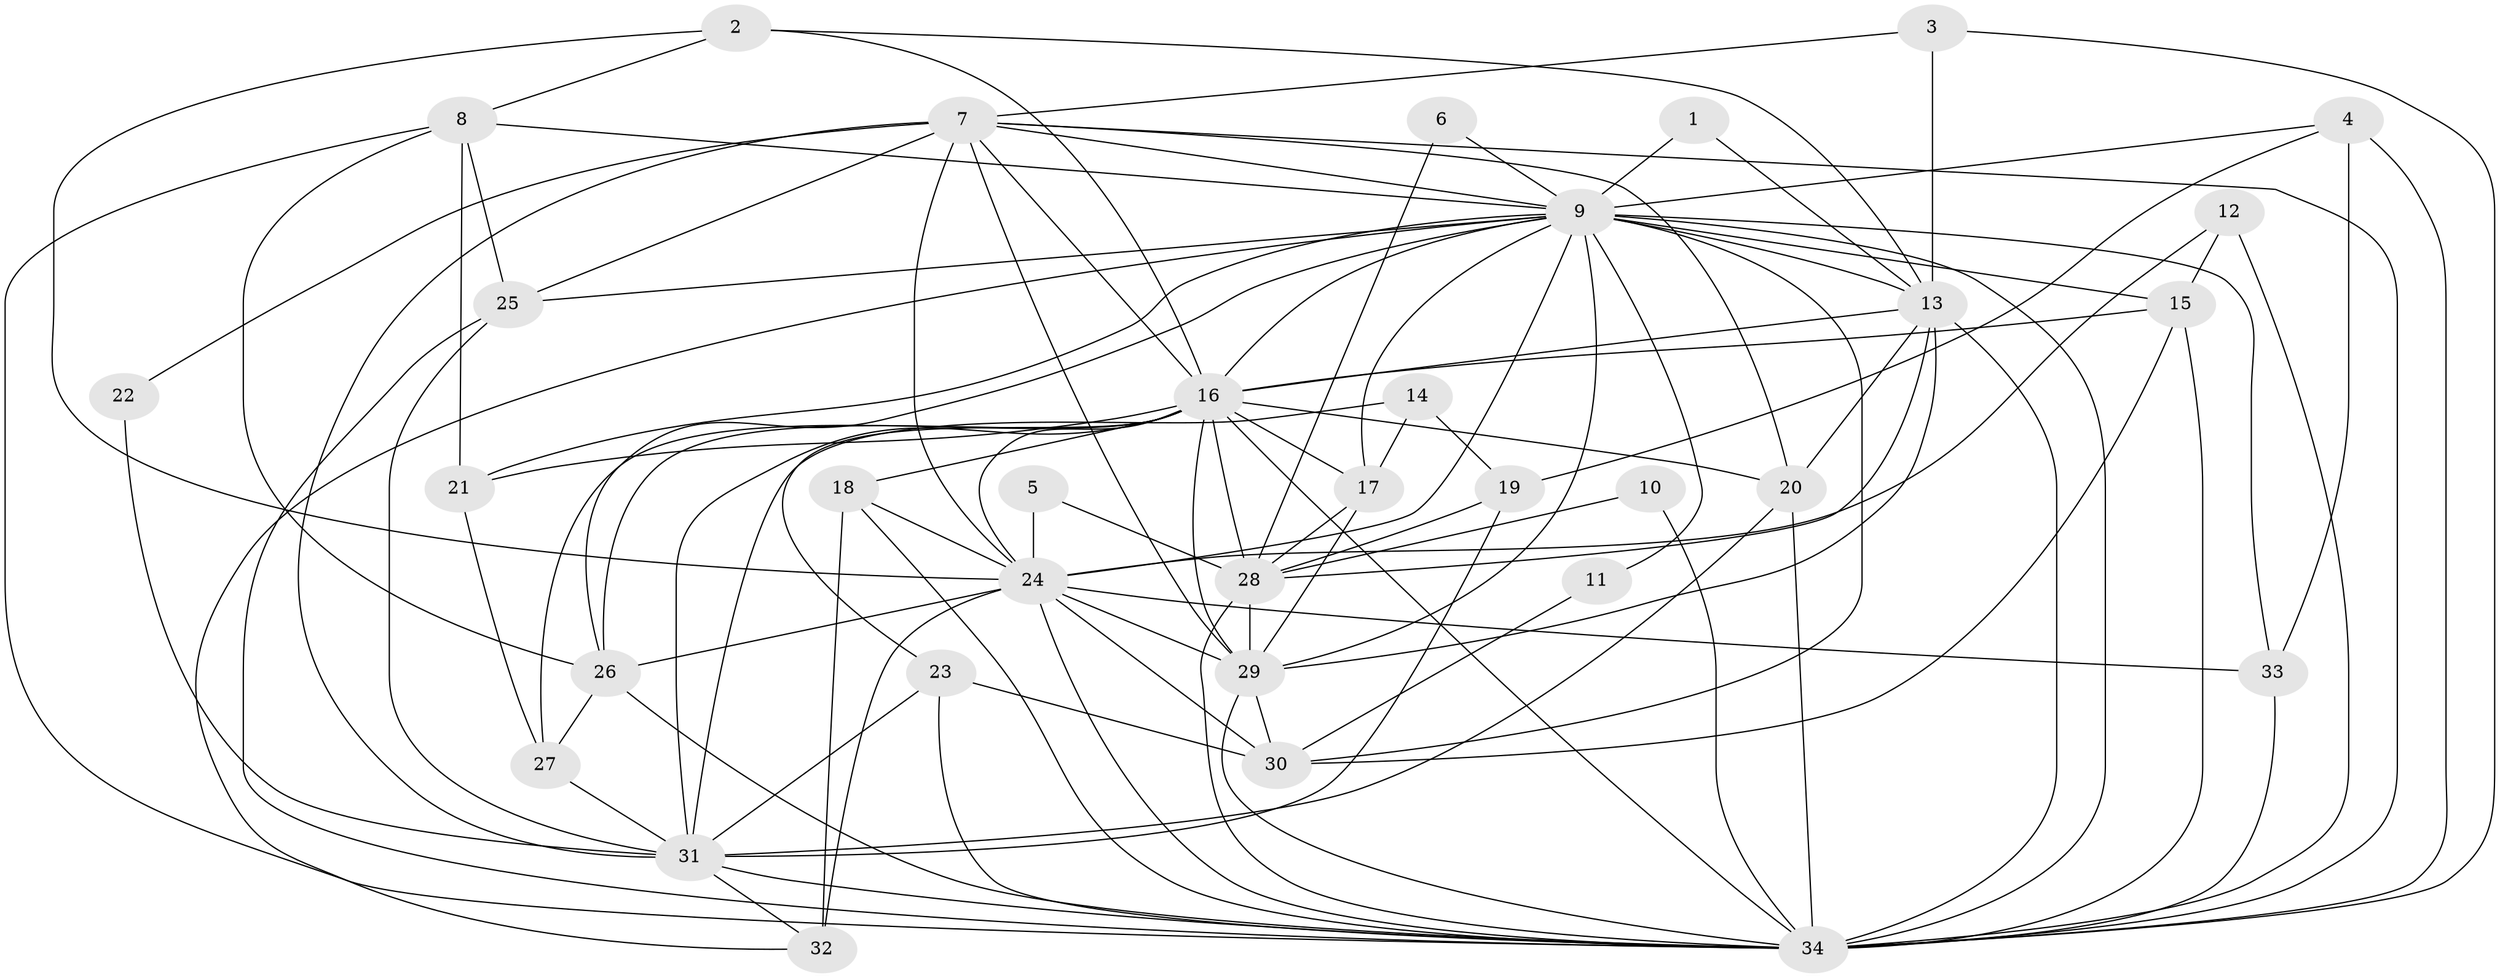 // original degree distribution, {22: 0.008928571428571428, 26: 0.008928571428571428, 21: 0.008928571428571428, 17: 0.017857142857142856, 14: 0.017857142857142856, 15: 0.008928571428571428, 18: 0.008928571428571428, 25: 0.008928571428571428, 27: 0.008928571428571428, 8: 0.008928571428571428, 3: 0.22321428571428573, 10: 0.017857142857142856, 2: 0.5357142857142857, 5: 0.026785714285714284, 4: 0.07142857142857142, 6: 0.017857142857142856}
// Generated by graph-tools (version 1.1) at 2025/36/03/04/25 23:36:37]
// undirected, 34 vertices, 106 edges
graph export_dot {
  node [color=gray90,style=filled];
  1;
  2;
  3;
  4;
  5;
  6;
  7;
  8;
  9;
  10;
  11;
  12;
  13;
  14;
  15;
  16;
  17;
  18;
  19;
  20;
  21;
  22;
  23;
  24;
  25;
  26;
  27;
  28;
  29;
  30;
  31;
  32;
  33;
  34;
  1 -- 9 [weight=1.0];
  1 -- 13 [weight=1.0];
  2 -- 8 [weight=1.0];
  2 -- 13 [weight=1.0];
  2 -- 16 [weight=1.0];
  2 -- 24 [weight=1.0];
  3 -- 7 [weight=1.0];
  3 -- 13 [weight=1.0];
  3 -- 34 [weight=1.0];
  4 -- 9 [weight=1.0];
  4 -- 19 [weight=2.0];
  4 -- 33 [weight=1.0];
  4 -- 34 [weight=3.0];
  5 -- 24 [weight=1.0];
  5 -- 28 [weight=1.0];
  6 -- 9 [weight=1.0];
  6 -- 28 [weight=1.0];
  7 -- 9 [weight=2.0];
  7 -- 16 [weight=4.0];
  7 -- 20 [weight=1.0];
  7 -- 22 [weight=1.0];
  7 -- 24 [weight=2.0];
  7 -- 25 [weight=1.0];
  7 -- 29 [weight=2.0];
  7 -- 31 [weight=1.0];
  7 -- 34 [weight=3.0];
  8 -- 9 [weight=1.0];
  8 -- 21 [weight=1.0];
  8 -- 25 [weight=1.0];
  8 -- 26 [weight=1.0];
  8 -- 34 [weight=1.0];
  9 -- 11 [weight=1.0];
  9 -- 13 [weight=1.0];
  9 -- 15 [weight=2.0];
  9 -- 16 [weight=5.0];
  9 -- 17 [weight=2.0];
  9 -- 21 [weight=1.0];
  9 -- 24 [weight=3.0];
  9 -- 25 [weight=1.0];
  9 -- 26 [weight=1.0];
  9 -- 29 [weight=5.0];
  9 -- 30 [weight=3.0];
  9 -- 32 [weight=1.0];
  9 -- 33 [weight=1.0];
  9 -- 34 [weight=9.0];
  10 -- 28 [weight=1.0];
  10 -- 34 [weight=1.0];
  11 -- 30 [weight=1.0];
  12 -- 15 [weight=1.0];
  12 -- 24 [weight=1.0];
  12 -- 34 [weight=2.0];
  13 -- 16 [weight=3.0];
  13 -- 20 [weight=1.0];
  13 -- 28 [weight=1.0];
  13 -- 29 [weight=1.0];
  13 -- 34 [weight=1.0];
  14 -- 17 [weight=1.0];
  14 -- 19 [weight=1.0];
  14 -- 31 [weight=1.0];
  15 -- 16 [weight=1.0];
  15 -- 30 [weight=1.0];
  15 -- 34 [weight=1.0];
  16 -- 17 [weight=1.0];
  16 -- 18 [weight=1.0];
  16 -- 20 [weight=1.0];
  16 -- 21 [weight=1.0];
  16 -- 23 [weight=1.0];
  16 -- 24 [weight=4.0];
  16 -- 26 [weight=1.0];
  16 -- 27 [weight=1.0];
  16 -- 28 [weight=2.0];
  16 -- 29 [weight=2.0];
  16 -- 31 [weight=2.0];
  16 -- 34 [weight=6.0];
  17 -- 28 [weight=1.0];
  17 -- 29 [weight=1.0];
  18 -- 24 [weight=1.0];
  18 -- 32 [weight=1.0];
  18 -- 34 [weight=1.0];
  19 -- 28 [weight=1.0];
  19 -- 31 [weight=1.0];
  20 -- 31 [weight=1.0];
  20 -- 34 [weight=1.0];
  21 -- 27 [weight=1.0];
  22 -- 31 [weight=1.0];
  23 -- 30 [weight=1.0];
  23 -- 31 [weight=1.0];
  23 -- 34 [weight=1.0];
  24 -- 26 [weight=1.0];
  24 -- 29 [weight=1.0];
  24 -- 30 [weight=1.0];
  24 -- 32 [weight=3.0];
  24 -- 33 [weight=1.0];
  24 -- 34 [weight=3.0];
  25 -- 31 [weight=1.0];
  25 -- 34 [weight=1.0];
  26 -- 27 [weight=1.0];
  26 -- 34 [weight=2.0];
  27 -- 31 [weight=1.0];
  28 -- 29 [weight=2.0];
  28 -- 34 [weight=1.0];
  29 -- 30 [weight=1.0];
  29 -- 34 [weight=3.0];
  31 -- 32 [weight=1.0];
  31 -- 34 [weight=2.0];
  33 -- 34 [weight=1.0];
}
